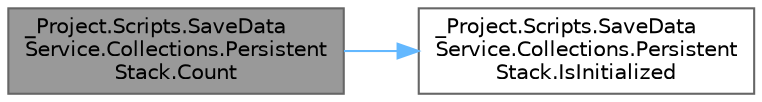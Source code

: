digraph "_Project.Scripts.SaveDataService.Collections.PersistentStack.Count"
{
 // LATEX_PDF_SIZE
  bgcolor="transparent";
  edge [fontname=Helvetica,fontsize=10,labelfontname=Helvetica,labelfontsize=10];
  node [fontname=Helvetica,fontsize=10,shape=box,height=0.2,width=0.4];
  rankdir="LR";
  Node1 [id="Node000001",label="_Project.Scripts.SaveData\lService.Collections.Persistent\lStack.Count",height=0.2,width=0.4,color="gray40", fillcolor="grey60", style="filled", fontcolor="black",tooltip="Метод получения количества значений в стеке"];
  Node1 -> Node2 [id="edge2_Node000001_Node000002",color="steelblue1",style="solid",tooltip=" "];
  Node2 [id="Node000002",label="_Project.Scripts.SaveData\lService.Collections.Persistent\lStack.IsInitialized",height=0.2,width=0.4,color="grey40", fillcolor="white", style="filled",URL="$class___project_1_1_scripts_1_1_save_data_service_1_1_collections_1_1_persistent_stack.html#a819a3c534f533fd1dac6fe3df857a8b1",tooltip="Метод получения флага инициализации"];
}
